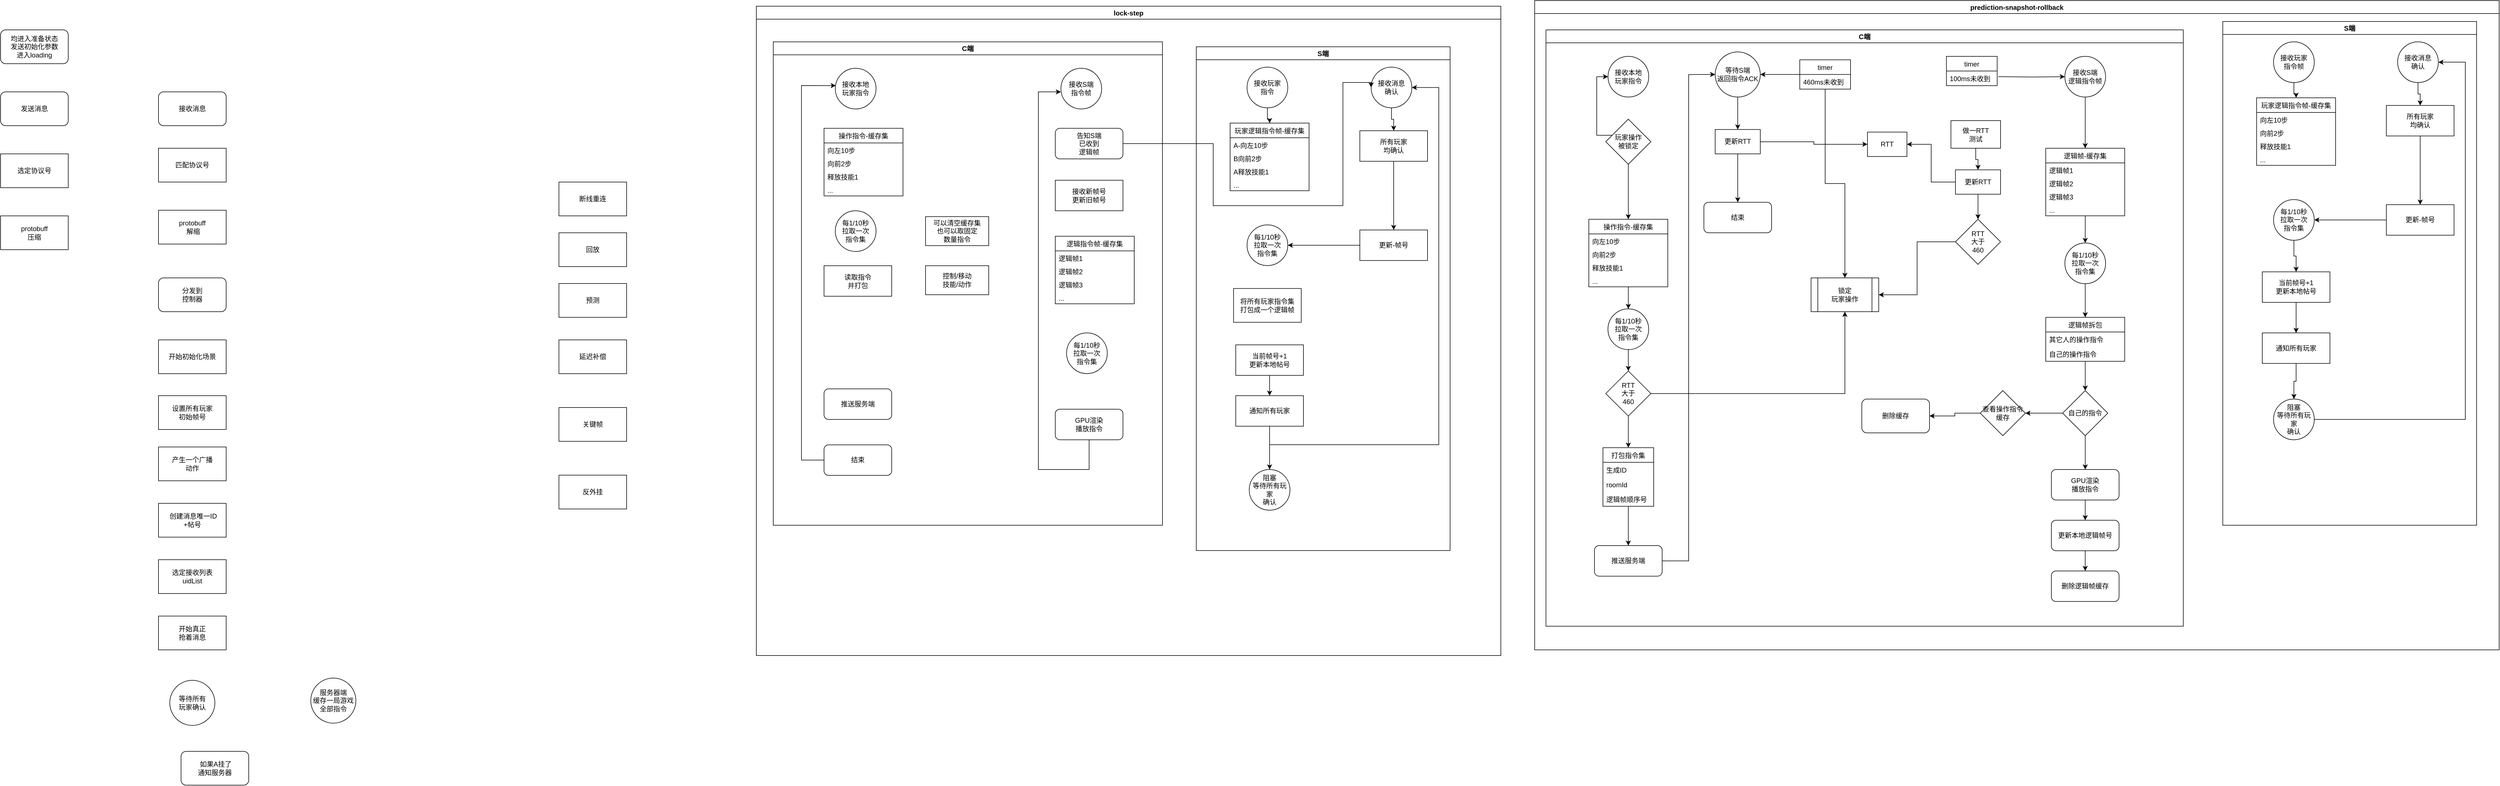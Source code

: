 <mxfile version="14.6.3" type="github">
  <diagram id="cTCjcHN-rwVxs7hEuexl" name="Page-1">
    <mxGraphModel dx="1426" dy="647" grid="1" gridSize="10" guides="1" tooltips="1" connect="1" arrows="1" fold="1" page="1" pageScale="1" pageWidth="827" pageHeight="1169" math="0" shadow="0">
      <root>
        <mxCell id="0" />
        <mxCell id="1" parent="0" />
        <mxCell id="lB1xqUMFaD_04WnO8Ldx-7" value="发送消息" style="rounded=1;whiteSpace=wrap;html=1;" parent="1" vertex="1">
          <mxGeometry x="220" y="630" width="120" height="60" as="geometry" />
        </mxCell>
        <mxCell id="lB1xqUMFaD_04WnO8Ldx-8" value="选定协议号" style="rounded=0;whiteSpace=wrap;html=1;" parent="1" vertex="1">
          <mxGeometry x="220" y="740" width="120" height="60" as="geometry" />
        </mxCell>
        <mxCell id="lB1xqUMFaD_04WnO8Ldx-9" value="protobuff&lt;br&gt;压缩" style="rounded=0;whiteSpace=wrap;html=1;" parent="1" vertex="1">
          <mxGeometry x="220" y="850" width="120" height="60" as="geometry" />
        </mxCell>
        <mxCell id="lB1xqUMFaD_04WnO8Ldx-10" value="接收消息" style="rounded=1;whiteSpace=wrap;html=1;" parent="1" vertex="1">
          <mxGeometry x="500" y="630" width="120" height="60" as="geometry" />
        </mxCell>
        <mxCell id="lB1xqUMFaD_04WnO8Ldx-11" value="匹配协议号" style="rounded=0;whiteSpace=wrap;html=1;" parent="1" vertex="1">
          <mxGeometry x="500" y="730" width="120" height="60" as="geometry" />
        </mxCell>
        <mxCell id="lB1xqUMFaD_04WnO8Ldx-12" value="protobuff&lt;br&gt;&amp;nbsp;解缩" style="rounded=0;whiteSpace=wrap;html=1;" parent="1" vertex="1">
          <mxGeometry x="500" y="840" width="120" height="60" as="geometry" />
        </mxCell>
        <mxCell id="lB1xqUMFaD_04WnO8Ldx-13" value="分发到&lt;br&gt;控制器" style="rounded=1;whiteSpace=wrap;html=1;" parent="1" vertex="1">
          <mxGeometry x="500" y="960" width="120" height="60" as="geometry" />
        </mxCell>
        <mxCell id="lB1xqUMFaD_04WnO8Ldx-14" value="产生一个广播&lt;br&gt;动作" style="rounded=0;whiteSpace=wrap;html=1;" parent="1" vertex="1">
          <mxGeometry x="500" y="1260" width="120" height="60" as="geometry" />
        </mxCell>
        <mxCell id="lB1xqUMFaD_04WnO8Ldx-15" value="选定接收列表&lt;br&gt;uidList" style="rounded=0;whiteSpace=wrap;html=1;" parent="1" vertex="1">
          <mxGeometry x="500" y="1460" width="120" height="60" as="geometry" />
        </mxCell>
        <mxCell id="lB1xqUMFaD_04WnO8Ldx-16" value="&amp;nbsp;创建消息唯一ID&lt;br&gt;+帖号" style="rounded=0;whiteSpace=wrap;html=1;" parent="1" vertex="1">
          <mxGeometry x="500" y="1360" width="120" height="60" as="geometry" />
        </mxCell>
        <mxCell id="lB1xqUMFaD_04WnO8Ldx-17" value="断线重连" style="rounded=0;whiteSpace=wrap;html=1;" parent="1" vertex="1">
          <mxGeometry x="1210" y="790" width="120" height="60" as="geometry" />
        </mxCell>
        <mxCell id="lB1xqUMFaD_04WnO8Ldx-18" value="回放" style="rounded=0;whiteSpace=wrap;html=1;" parent="1" vertex="1">
          <mxGeometry x="1210" y="880" width="120" height="60" as="geometry" />
        </mxCell>
        <mxCell id="lB1xqUMFaD_04WnO8Ldx-19" value="预测" style="rounded=0;whiteSpace=wrap;html=1;" parent="1" vertex="1">
          <mxGeometry x="1210" y="970" width="120" height="60" as="geometry" />
        </mxCell>
        <mxCell id="lB1xqUMFaD_04WnO8Ldx-23" value="均进入准备状态&lt;br&gt;发送初始化参数&lt;br&gt;进入loading" style="rounded=1;whiteSpace=wrap;html=1;" parent="1" vertex="1">
          <mxGeometry x="220" y="520" width="120" height="60" as="geometry" />
        </mxCell>
        <mxCell id="lB1xqUMFaD_04WnO8Ldx-24" value="开始初始化场景" style="rounded=0;whiteSpace=wrap;html=1;" parent="1" vertex="1">
          <mxGeometry x="500" y="1070" width="120" height="60" as="geometry" />
        </mxCell>
        <mxCell id="lB1xqUMFaD_04WnO8Ldx-25" value="设置所有玩家&lt;br&gt;初始帧号" style="rounded=0;whiteSpace=wrap;html=1;" parent="1" vertex="1">
          <mxGeometry x="500" y="1169" width="120" height="60" as="geometry" />
        </mxCell>
        <mxCell id="lB1xqUMFaD_04WnO8Ldx-26" value="等待所有&lt;br&gt;玩家确认" style="ellipse;whiteSpace=wrap;html=1;aspect=fixed;" parent="1" vertex="1">
          <mxGeometry x="520" y="1674" width="80" height="80" as="geometry" />
        </mxCell>
        <mxCell id="lB1xqUMFaD_04WnO8Ldx-27" value="开始真正&lt;br&gt;抢着消息" style="rounded=0;whiteSpace=wrap;html=1;" parent="1" vertex="1">
          <mxGeometry x="500" y="1560" width="120" height="60" as="geometry" />
        </mxCell>
        <mxCell id="lB1xqUMFaD_04WnO8Ldx-30" value="延迟补偿" style="rounded=0;whiteSpace=wrap;html=1;" parent="1" vertex="1">
          <mxGeometry x="1210" y="1070" width="120" height="60" as="geometry" />
        </mxCell>
        <mxCell id="lB1xqUMFaD_04WnO8Ldx-40" value="&amp;nbsp;如果A挂了&lt;br&gt;通知服务器" style="rounded=1;whiteSpace=wrap;html=1;" parent="1" vertex="1">
          <mxGeometry x="540" y="1800" width="120" height="60" as="geometry" />
        </mxCell>
        <mxCell id="lB1xqUMFaD_04WnO8Ldx-41" value="服务器端&lt;br&gt;缓存一局游戏&lt;br&gt;全部指令" style="ellipse;whiteSpace=wrap;html=1;aspect=fixed;" parent="1" vertex="1">
          <mxGeometry x="770" y="1670" width="80" height="80" as="geometry" />
        </mxCell>
        <mxCell id="lB1xqUMFaD_04WnO8Ldx-42" value="关键帧" style="rounded=0;whiteSpace=wrap;html=1;" parent="1" vertex="1">
          <mxGeometry x="1210" y="1190" width="120" height="60" as="geometry" />
        </mxCell>
        <mxCell id="lB1xqUMFaD_04WnO8Ldx-43" value="反外挂" style="rounded=0;whiteSpace=wrap;html=1;" parent="1" vertex="1">
          <mxGeometry x="1210" y="1310" width="120" height="60" as="geometry" />
        </mxCell>
        <mxCell id="4TKYKufiDU9-YVt1ajdF-76" value="" style="group" parent="1" vertex="1" connectable="0">
          <mxGeometry x="1560" y="478" width="1320" height="1152" as="geometry" />
        </mxCell>
        <mxCell id="lB1xqUMFaD_04WnO8Ldx-127" value="S端" style="swimlane;" parent="4TKYKufiDU9-YVt1ajdF-76" vertex="1">
          <mxGeometry x="780" y="71.997" width="450" height="893.793" as="geometry" />
        </mxCell>
        <mxCell id="4TKYKufiDU9-YVt1ajdF-15" style="edgeStyle=orthogonalEdgeStyle;rounded=0;orthogonalLoop=1;jettySize=auto;html=1;entryX=0.5;entryY=0;entryDx=0;entryDy=0;" parent="lB1xqUMFaD_04WnO8Ldx-127" source="lB1xqUMFaD_04WnO8Ldx-128" target="4TKYKufiDU9-YVt1ajdF-11" edge="1">
          <mxGeometry relative="1" as="geometry" />
        </mxCell>
        <mxCell id="lB1xqUMFaD_04WnO8Ldx-128" value="&lt;span&gt;接收消息&lt;br&gt;确认&lt;br&gt;&lt;/span&gt;" style="ellipse;whiteSpace=wrap;html=1;aspect=fixed;" parent="lB1xqUMFaD_04WnO8Ldx-127" vertex="1">
          <mxGeometry x="310" y="36.113" width="72.226" height="72.226" as="geometry" />
        </mxCell>
        <mxCell id="lB1xqUMFaD_04WnO8Ldx-74" value="每1/10秒&lt;br&gt;拉取一次&lt;br&gt;指令集" style="ellipse;whiteSpace=wrap;html=1;aspect=fixed;" parent="lB1xqUMFaD_04WnO8Ldx-127" vertex="1">
          <mxGeometry x="90" y="315.987" width="72.226" height="72.226" as="geometry" />
        </mxCell>
        <mxCell id="4TKYKufiDU9-YVt1ajdF-14" style="edgeStyle=orthogonalEdgeStyle;rounded=0;orthogonalLoop=1;jettySize=auto;html=1;entryX=0.5;entryY=0;entryDx=0;entryDy=0;" parent="lB1xqUMFaD_04WnO8Ldx-127" source="lB1xqUMFaD_04WnO8Ldx-75" target="lB1xqUMFaD_04WnO8Ldx-76" edge="1">
          <mxGeometry relative="1" as="geometry" />
        </mxCell>
        <mxCell id="lB1xqUMFaD_04WnO8Ldx-75" value="通知所有玩家" style="rounded=0;whiteSpace=wrap;html=1;" parent="lB1xqUMFaD_04WnO8Ldx-127" vertex="1">
          <mxGeometry x="70" y="619.007" width="120" height="54.169" as="geometry" />
        </mxCell>
        <mxCell id="4TKYKufiDU9-YVt1ajdF-10" style="edgeStyle=orthogonalEdgeStyle;rounded=0;orthogonalLoop=1;jettySize=auto;html=1;entryX=1;entryY=0.5;entryDx=0;entryDy=0;" parent="lB1xqUMFaD_04WnO8Ldx-127" source="lB1xqUMFaD_04WnO8Ldx-76" target="lB1xqUMFaD_04WnO8Ldx-128" edge="1">
          <mxGeometry relative="1" as="geometry">
            <mxPoint x="400" y="72.226" as="targetPoint" />
            <Array as="points">
              <mxPoint x="430" y="706.006" />
              <mxPoint x="430" y="72.226" />
            </Array>
          </mxGeometry>
        </mxCell>
        <mxCell id="lB1xqUMFaD_04WnO8Ldx-76" value="阻塞&lt;br&gt;等待所有玩家&lt;br&gt;确认" style="ellipse;whiteSpace=wrap;html=1;aspect=fixed;" parent="lB1xqUMFaD_04WnO8Ldx-127" vertex="1">
          <mxGeometry x="93.89" y="750.003" width="72.226" height="72.226" as="geometry" />
        </mxCell>
        <mxCell id="4TKYKufiDU9-YVt1ajdF-16" style="edgeStyle=orthogonalEdgeStyle;rounded=0;orthogonalLoop=1;jettySize=auto;html=1;" parent="lB1xqUMFaD_04WnO8Ldx-127" source="4TKYKufiDU9-YVt1ajdF-11" target="lB1xqUMFaD_04WnO8Ldx-73" edge="1">
          <mxGeometry relative="1" as="geometry" />
        </mxCell>
        <mxCell id="4TKYKufiDU9-YVt1ajdF-11" value="所有玩家&lt;br&gt;均确认" style="rounded=0;whiteSpace=wrap;html=1;" parent="lB1xqUMFaD_04WnO8Ldx-127" vertex="1">
          <mxGeometry x="290" y="148.966" width="120" height="54.169" as="geometry" />
        </mxCell>
        <mxCell id="4TKYKufiDU9-YVt1ajdF-12" style="edgeStyle=orthogonalEdgeStyle;rounded=0;orthogonalLoop=1;jettySize=auto;html=1;entryX=1;entryY=0.5;entryDx=0;entryDy=0;" parent="lB1xqUMFaD_04WnO8Ldx-127" source="lB1xqUMFaD_04WnO8Ldx-73" target="lB1xqUMFaD_04WnO8Ldx-74" edge="1">
          <mxGeometry relative="1" as="geometry" />
        </mxCell>
        <mxCell id="lB1xqUMFaD_04WnO8Ldx-73" value="更新-帧号" style="rounded=0;whiteSpace=wrap;html=1;" parent="lB1xqUMFaD_04WnO8Ldx-127" vertex="1">
          <mxGeometry x="290" y="325.016" width="120" height="54.169" as="geometry" />
        </mxCell>
        <mxCell id="lB1xqUMFaD_04WnO8Ldx-63" value="玩家逻辑指令帧-缓存集" style="swimlane;fontStyle=0;childLayout=stackLayout;horizontal=1;startSize=26;fillColor=none;horizontalStack=0;resizeParent=1;resizeParentMax=0;resizeLast=0;collapsible=1;marginBottom=0;" parent="lB1xqUMFaD_04WnO8Ldx-127" vertex="1">
          <mxGeometry x="60" y="135.423" width="140" height="119.893" as="geometry" />
        </mxCell>
        <mxCell id="lB1xqUMFaD_04WnO8Ldx-64" value="A-向左10步" style="text;strokeColor=none;fillColor=none;align=left;verticalAlign=top;spacingLeft=4;spacingRight=4;overflow=hidden;rotatable=0;points=[[0,0.5],[1,0.5]];portConstraint=eastwest;" parent="lB1xqUMFaD_04WnO8Ldx-63" vertex="1">
          <mxGeometry y="26" width="140" height="23.473" as="geometry" />
        </mxCell>
        <mxCell id="lB1xqUMFaD_04WnO8Ldx-65" value="B向前2步" style="text;strokeColor=none;fillColor=none;align=left;verticalAlign=top;spacingLeft=4;spacingRight=4;overflow=hidden;rotatable=0;points=[[0,0.5],[1,0.5]];portConstraint=eastwest;" parent="lB1xqUMFaD_04WnO8Ldx-63" vertex="1">
          <mxGeometry y="49.473" width="140" height="23.473" as="geometry" />
        </mxCell>
        <mxCell id="lB1xqUMFaD_04WnO8Ldx-66" value="A释放技能1" style="text;strokeColor=none;fillColor=none;align=left;verticalAlign=top;spacingLeft=4;spacingRight=4;overflow=hidden;rotatable=0;points=[[0,0.5],[1,0.5]];portConstraint=eastwest;" parent="lB1xqUMFaD_04WnO8Ldx-63" vertex="1">
          <mxGeometry y="72.947" width="140" height="23.473" as="geometry" />
        </mxCell>
        <mxCell id="lB1xqUMFaD_04WnO8Ldx-67" value="..." style="text;strokeColor=none;fillColor=none;align=left;verticalAlign=top;spacingLeft=4;spacingRight=4;overflow=hidden;rotatable=0;points=[[0,0.5],[1,0.5]];portConstraint=eastwest;" parent="lB1xqUMFaD_04WnO8Ldx-63" vertex="1">
          <mxGeometry y="96.42" width="140" height="23.473" as="geometry" />
        </mxCell>
        <mxCell id="lB1xqUMFaD_04WnO8Ldx-62" value="&lt;span&gt;接收玩家&lt;/span&gt;&lt;br&gt;&lt;span&gt;指令&lt;/span&gt;" style="ellipse;whiteSpace=wrap;html=1;aspect=fixed;" parent="lB1xqUMFaD_04WnO8Ldx-127" vertex="1">
          <mxGeometry x="90" y="36.113" width="72.226" height="72.226" as="geometry" />
        </mxCell>
        <mxCell id="4TKYKufiDU9-YVt1ajdF-18" style="edgeStyle=orthogonalEdgeStyle;rounded=0;orthogonalLoop=1;jettySize=auto;html=1;entryX=0.5;entryY=0;entryDx=0;entryDy=0;" parent="lB1xqUMFaD_04WnO8Ldx-127" source="lB1xqUMFaD_04WnO8Ldx-62" target="lB1xqUMFaD_04WnO8Ldx-63" edge="1">
          <mxGeometry relative="1" as="geometry" />
        </mxCell>
        <mxCell id="4TKYKufiDU9-YVt1ajdF-90" style="edgeStyle=orthogonalEdgeStyle;rounded=0;orthogonalLoop=1;jettySize=auto;html=1;entryX=0.5;entryY=0;entryDx=0;entryDy=0;" parent="lB1xqUMFaD_04WnO8Ldx-127" source="lB1xqUMFaD_04WnO8Ldx-122" target="lB1xqUMFaD_04WnO8Ldx-75" edge="1">
          <mxGeometry relative="1" as="geometry" />
        </mxCell>
        <mxCell id="lB1xqUMFaD_04WnO8Ldx-122" value="当前帧号+1&lt;br&gt;更新本地帖号" style="rounded=0;whiteSpace=wrap;html=1;" parent="lB1xqUMFaD_04WnO8Ldx-127" vertex="1">
          <mxGeometry x="70" y="528.798" width="120" height="54.169" as="geometry" />
        </mxCell>
        <mxCell id="RgCLrjDy3juvYgGhgx1Q-12" value="将所有玩家指令集&lt;br&gt;打包成一个逻辑帧" style="rounded=0;whiteSpace=wrap;html=1;" parent="lB1xqUMFaD_04WnO8Ldx-127" vertex="1">
          <mxGeometry x="66.11" y="428.803" width="120" height="60" as="geometry" />
        </mxCell>
        <mxCell id="4TKYKufiDU9-YVt1ajdF-75" value="lock-step" style="swimlane;" parent="4TKYKufiDU9-YVt1ajdF-76" vertex="1">
          <mxGeometry width="1320" height="1152" as="geometry" />
        </mxCell>
        <mxCell id="lB1xqUMFaD_04WnO8Ldx-105" value="C端" style="swimlane;" parent="4TKYKufiDU9-YVt1ajdF-75" vertex="1">
          <mxGeometry x="30" y="63.197" width="690" height="857.68" as="geometry" />
        </mxCell>
        <mxCell id="lB1xqUMFaD_04WnO8Ldx-113" value="推送服务端" style="rounded=1;whiteSpace=wrap;html=1;" parent="lB1xqUMFaD_04WnO8Ldx-105" vertex="1">
          <mxGeometry x="90" y="615.724" width="120" height="54.169" as="geometry" />
        </mxCell>
        <mxCell id="lB1xqUMFaD_04WnO8Ldx-120" value="每1/10秒&lt;br&gt;拉取一次&lt;br&gt;指令集" style="ellipse;whiteSpace=wrap;html=1;aspect=fixed;" parent="lB1xqUMFaD_04WnO8Ldx-105" vertex="1">
          <mxGeometry x="520" y="516.414" width="72.226" height="72.226" as="geometry" />
        </mxCell>
        <mxCell id="lB1xqUMFaD_04WnO8Ldx-121" value="GPU渲染&lt;br&gt;播放指令" style="rounded=1;whiteSpace=wrap;html=1;" parent="lB1xqUMFaD_04WnO8Ldx-105" vertex="1">
          <mxGeometry x="500" y="651.837" width="120" height="54.169" as="geometry" />
        </mxCell>
        <mxCell id="lB1xqUMFaD_04WnO8Ldx-112" value="每1/10秒&lt;br&gt;拉取一次&lt;br&gt;指令集" style="ellipse;whiteSpace=wrap;html=1;aspect=fixed;" parent="lB1xqUMFaD_04WnO8Ldx-105" vertex="1">
          <mxGeometry x="110" y="299.737" width="72.226" height="72.226" as="geometry" />
        </mxCell>
        <mxCell id="lB1xqUMFaD_04WnO8Ldx-158" value="读取指令&lt;br&gt;并打包" style="rounded=0;whiteSpace=wrap;html=1;" parent="lB1xqUMFaD_04WnO8Ldx-105" vertex="1">
          <mxGeometry x="90" y="397.241" width="120" height="54.169" as="geometry" />
        </mxCell>
        <mxCell id="lB1xqUMFaD_04WnO8Ldx-115" value="逻辑指令帧-缓存集" style="swimlane;fontStyle=0;childLayout=stackLayout;horizontal=1;startSize=26;fillColor=none;horizontalStack=0;resizeParent=1;resizeParentMax=0;resizeLast=0;collapsible=1;marginBottom=0;" parent="lB1xqUMFaD_04WnO8Ldx-105" vertex="1">
          <mxGeometry x="500" y="344.878" width="140" height="119.893" as="geometry" />
        </mxCell>
        <mxCell id="lB1xqUMFaD_04WnO8Ldx-116" value="逻辑帧1" style="text;strokeColor=none;fillColor=none;align=left;verticalAlign=top;spacingLeft=4;spacingRight=4;overflow=hidden;rotatable=0;points=[[0,0.5],[1,0.5]];portConstraint=eastwest;" parent="lB1xqUMFaD_04WnO8Ldx-115" vertex="1">
          <mxGeometry y="26" width="140" height="23.473" as="geometry" />
        </mxCell>
        <mxCell id="lB1xqUMFaD_04WnO8Ldx-117" value="逻辑帧2" style="text;strokeColor=none;fillColor=none;align=left;verticalAlign=top;spacingLeft=4;spacingRight=4;overflow=hidden;rotatable=0;points=[[0,0.5],[1,0.5]];portConstraint=eastwest;" parent="lB1xqUMFaD_04WnO8Ldx-115" vertex="1">
          <mxGeometry y="49.473" width="140" height="23.473" as="geometry" />
        </mxCell>
        <mxCell id="lB1xqUMFaD_04WnO8Ldx-118" value="逻辑帧3" style="text;strokeColor=none;fillColor=none;align=left;verticalAlign=top;spacingLeft=4;spacingRight=4;overflow=hidden;rotatable=0;points=[[0,0.5],[1,0.5]];portConstraint=eastwest;" parent="lB1xqUMFaD_04WnO8Ldx-115" vertex="1">
          <mxGeometry y="72.947" width="140" height="23.473" as="geometry" />
        </mxCell>
        <mxCell id="lB1xqUMFaD_04WnO8Ldx-119" value="..." style="text;strokeColor=none;fillColor=none;align=left;verticalAlign=top;spacingLeft=4;spacingRight=4;overflow=hidden;rotatable=0;points=[[0,0.5],[1,0.5]];portConstraint=eastwest;" parent="lB1xqUMFaD_04WnO8Ldx-115" vertex="1">
          <mxGeometry y="96.42" width="140" height="23.473" as="geometry" />
        </mxCell>
        <mxCell id="lB1xqUMFaD_04WnO8Ldx-123" value="告知S端&lt;br&gt;已收到&lt;br&gt;逻辑帧" style="rounded=1;whiteSpace=wrap;html=1;" parent="lB1xqUMFaD_04WnO8Ldx-105" vertex="1">
          <mxGeometry x="500" y="153.48" width="120" height="54.169" as="geometry" />
        </mxCell>
        <mxCell id="4TKYKufiDU9-YVt1ajdF-9" value="接收新帧号&lt;br&gt;更新旧帧号" style="rounded=0;whiteSpace=wrap;html=1;" parent="lB1xqUMFaD_04WnO8Ldx-105" vertex="1">
          <mxGeometry x="500" y="245.567" width="120" height="54.169" as="geometry" />
        </mxCell>
        <mxCell id="lB1xqUMFaD_04WnO8Ldx-106" value="接收本地&lt;br&gt;玩家指令" style="ellipse;whiteSpace=wrap;html=1;aspect=fixed;" parent="lB1xqUMFaD_04WnO8Ldx-105" vertex="1">
          <mxGeometry x="110" y="46.947" width="72.226" height="72.226" as="geometry" />
        </mxCell>
        <mxCell id="lB1xqUMFaD_04WnO8Ldx-114" value="接收S端&lt;br&gt;指令帧" style="ellipse;whiteSpace=wrap;html=1;aspect=fixed;" parent="lB1xqUMFaD_04WnO8Ldx-105" vertex="1">
          <mxGeometry x="510" y="46.947" width="72.226" height="72.226" as="geometry" />
        </mxCell>
        <mxCell id="lB1xqUMFaD_04WnO8Ldx-107" value="操作指令-缓存集" style="swimlane;fontStyle=0;childLayout=stackLayout;horizontal=1;startSize=26;fillColor=none;horizontalStack=0;resizeParent=1;resizeParentMax=0;resizeLast=0;collapsible=1;marginBottom=0;" parent="lB1xqUMFaD_04WnO8Ldx-105" vertex="1">
          <mxGeometry x="90" y="153.48" width="140" height="119.893" as="geometry" />
        </mxCell>
        <mxCell id="lB1xqUMFaD_04WnO8Ldx-108" value="向左10步" style="text;strokeColor=none;fillColor=none;align=left;verticalAlign=top;spacingLeft=4;spacingRight=4;overflow=hidden;rotatable=0;points=[[0,0.5],[1,0.5]];portConstraint=eastwest;" parent="lB1xqUMFaD_04WnO8Ldx-107" vertex="1">
          <mxGeometry y="26" width="140" height="23.473" as="geometry" />
        </mxCell>
        <mxCell id="lB1xqUMFaD_04WnO8Ldx-109" value="向前2步" style="text;strokeColor=none;fillColor=none;align=left;verticalAlign=top;spacingLeft=4;spacingRight=4;overflow=hidden;rotatable=0;points=[[0,0.5],[1,0.5]];portConstraint=eastwest;" parent="lB1xqUMFaD_04WnO8Ldx-107" vertex="1">
          <mxGeometry y="49.473" width="140" height="23.473" as="geometry" />
        </mxCell>
        <mxCell id="lB1xqUMFaD_04WnO8Ldx-110" value="释放技能1" style="text;strokeColor=none;fillColor=none;align=left;verticalAlign=top;spacingLeft=4;spacingRight=4;overflow=hidden;rotatable=0;points=[[0,0.5],[1,0.5]];portConstraint=eastwest;" parent="lB1xqUMFaD_04WnO8Ldx-107" vertex="1">
          <mxGeometry y="72.947" width="140" height="23.473" as="geometry" />
        </mxCell>
        <mxCell id="lB1xqUMFaD_04WnO8Ldx-111" value="..." style="text;strokeColor=none;fillColor=none;align=left;verticalAlign=top;spacingLeft=4;spacingRight=4;overflow=hidden;rotatable=0;points=[[0,0.5],[1,0.5]];portConstraint=eastwest;" parent="lB1xqUMFaD_04WnO8Ldx-107" vertex="1">
          <mxGeometry y="96.42" width="140" height="23.473" as="geometry" />
        </mxCell>
        <mxCell id="4TKYKufiDU9-YVt1ajdF-79" value="可以清空缓存集&lt;br&gt;也可以取固定&lt;br&gt;数量指令" style="rounded=0;whiteSpace=wrap;html=1;" parent="lB1xqUMFaD_04WnO8Ldx-105" vertex="1">
          <mxGeometry x="270" y="310.119" width="112" height="51.461" as="geometry" />
        </mxCell>
        <mxCell id="4TKYKufiDU9-YVt1ajdF-83" value="控制/移动&lt;br&gt;技能/动作" style="rounded=0;whiteSpace=wrap;html=1;" parent="lB1xqUMFaD_04WnO8Ldx-105" vertex="1">
          <mxGeometry x="270" y="397.241" width="112" height="51.461" as="geometry" />
        </mxCell>
        <mxCell id="4TKYKufiDU9-YVt1ajdF-85" style="edgeStyle=orthogonalEdgeStyle;rounded=0;orthogonalLoop=1;jettySize=auto;html=1;entryX=0.013;entryY=0.425;entryDx=0;entryDy=0;entryPerimeter=0;" parent="lB1xqUMFaD_04WnO8Ldx-105" source="4TKYKufiDU9-YVt1ajdF-84" target="lB1xqUMFaD_04WnO8Ldx-106" edge="1">
          <mxGeometry relative="1" as="geometry">
            <Array as="points">
              <mxPoint x="50" y="742.119" />
              <mxPoint x="50" y="77.643" />
            </Array>
          </mxGeometry>
        </mxCell>
        <mxCell id="4TKYKufiDU9-YVt1ajdF-84" value="结束" style="rounded=1;whiteSpace=wrap;html=1;" parent="lB1xqUMFaD_04WnO8Ldx-105" vertex="1">
          <mxGeometry x="90" y="715.034" width="120" height="54.169" as="geometry" />
        </mxCell>
        <mxCell id="4TKYKufiDU9-YVt1ajdF-88" style="edgeStyle=orthogonalEdgeStyle;rounded=0;orthogonalLoop=1;jettySize=auto;html=1;entryX=0;entryY=0.5;entryDx=0;entryDy=0;" parent="4TKYKufiDU9-YVt1ajdF-76" source="lB1xqUMFaD_04WnO8Ldx-123" target="lB1xqUMFaD_04WnO8Ldx-128" edge="1">
          <mxGeometry relative="1" as="geometry">
            <Array as="points">
              <mxPoint x="810" y="243.762" />
              <mxPoint x="810" y="353.906" />
              <mxPoint x="1040" y="353.906" />
              <mxPoint x="1040" y="135.423" />
            </Array>
          </mxGeometry>
        </mxCell>
        <mxCell id="4TKYKufiDU9-YVt1ajdF-86" style="edgeStyle=orthogonalEdgeStyle;rounded=0;orthogonalLoop=1;jettySize=auto;html=1;" parent="1" source="lB1xqUMFaD_04WnO8Ldx-121" edge="1">
          <mxGeometry relative="1" as="geometry">
            <mxPoint x="2100" y="630" as="targetPoint" />
            <Array as="points">
              <mxPoint x="2060" y="1300" />
              <mxPoint x="2060" y="630" />
            </Array>
          </mxGeometry>
        </mxCell>
        <mxCell id="4TKYKufiDU9-YVt1ajdF-91" value="" style="group" parent="1" vertex="1" connectable="0">
          <mxGeometry x="2950" y="480" width="1700" height="1152" as="geometry" />
        </mxCell>
        <mxCell id="4TKYKufiDU9-YVt1ajdF-114" value="prediction-snapshot-rollback" style="swimlane;" parent="4TKYKufiDU9-YVt1ajdF-91" vertex="1">
          <mxGeometry x="-10" y="-12" width="1710" height="1152" as="geometry" />
        </mxCell>
        <mxCell id="4TKYKufiDU9-YVt1ajdF-115" value="C端" style="swimlane;" parent="4TKYKufiDU9-YVt1ajdF-114" vertex="1">
          <mxGeometry x="20" y="52" width="1130" height="1058" as="geometry" />
        </mxCell>
        <mxCell id="0nTp-W9u-j78-633uWwz-9" style="edgeStyle=orthogonalEdgeStyle;rounded=0;orthogonalLoop=1;jettySize=auto;html=1;entryX=0;entryY=0.5;entryDx=0;entryDy=0;" edge="1" parent="4TKYKufiDU9-YVt1ajdF-115" source="4TKYKufiDU9-YVt1ajdF-116" target="0nTp-W9u-j78-633uWwz-3">
          <mxGeometry relative="1" as="geometry" />
        </mxCell>
        <mxCell id="4TKYKufiDU9-YVt1ajdF-116" value="推送服务端" style="rounded=1;whiteSpace=wrap;html=1;" parent="4TKYKufiDU9-YVt1ajdF-115" vertex="1">
          <mxGeometry x="86" y="915.024" width="120" height="54.169" as="geometry" />
        </mxCell>
        <mxCell id="0nTp-W9u-j78-633uWwz-105" style="edgeStyle=orthogonalEdgeStyle;rounded=0;orthogonalLoop=1;jettySize=auto;html=1;entryX=0.5;entryY=0;entryDx=0;entryDy=0;" edge="1" parent="4TKYKufiDU9-YVt1ajdF-115" source="4TKYKufiDU9-YVt1ajdF-118" target="0nTp-W9u-j78-633uWwz-76">
          <mxGeometry relative="1" as="geometry" />
        </mxCell>
        <mxCell id="4TKYKufiDU9-YVt1ajdF-118" value="GPU渲染&lt;br&gt;播放指令" style="rounded=1;whiteSpace=wrap;html=1;" parent="4TKYKufiDU9-YVt1ajdF-115" vertex="1">
          <mxGeometry x="896.11" y="779.997" width="120" height="54.169" as="geometry" />
        </mxCell>
        <mxCell id="0nTp-W9u-j78-633uWwz-92" style="edgeStyle=orthogonalEdgeStyle;rounded=0;orthogonalLoop=1;jettySize=auto;html=1;" edge="1" parent="4TKYKufiDU9-YVt1ajdF-115" source="4TKYKufiDU9-YVt1ajdF-119" target="0nTp-W9u-j78-633uWwz-89">
          <mxGeometry relative="1" as="geometry" />
        </mxCell>
        <mxCell id="4TKYKufiDU9-YVt1ajdF-119" value="每1/10秒&lt;br&gt;拉取一次&lt;br&gt;指令集" style="ellipse;whiteSpace=wrap;html=1;aspect=fixed;" parent="4TKYKufiDU9-YVt1ajdF-115" vertex="1">
          <mxGeometry x="109.89" y="495.047" width="72.226" height="72.226" as="geometry" />
        </mxCell>
        <mxCell id="4TKYKufiDU9-YVt1ajdF-128" value="接收本地&lt;br&gt;玩家指令" style="ellipse;whiteSpace=wrap;html=1;aspect=fixed;" parent="4TKYKufiDU9-YVt1ajdF-115" vertex="1">
          <mxGeometry x="110" y="46.947" width="72.226" height="72.226" as="geometry" />
        </mxCell>
        <mxCell id="0nTp-W9u-j78-633uWwz-28" style="edgeStyle=orthogonalEdgeStyle;rounded=0;orthogonalLoop=1;jettySize=auto;html=1;entryX=0.5;entryY=0;entryDx=0;entryDy=0;" edge="1" parent="4TKYKufiDU9-YVt1ajdF-115" source="4TKYKufiDU9-YVt1ajdF-129" target="4TKYKufiDU9-YVt1ajdF-142">
          <mxGeometry relative="1" as="geometry" />
        </mxCell>
        <mxCell id="4TKYKufiDU9-YVt1ajdF-129" value="接收S端&lt;br&gt;逻辑指令帧" style="ellipse;whiteSpace=wrap;html=1;aspect=fixed;" parent="4TKYKufiDU9-YVt1ajdF-115" vertex="1">
          <mxGeometry x="920" y="46.947" width="72.226" height="72.226" as="geometry" />
        </mxCell>
        <mxCell id="0nTp-W9u-j78-633uWwz-2" style="edgeStyle=orthogonalEdgeStyle;rounded=0;orthogonalLoop=1;jettySize=auto;html=1;" edge="1" parent="4TKYKufiDU9-YVt1ajdF-115" source="4TKYKufiDU9-YVt1ajdF-130" target="4TKYKufiDU9-YVt1ajdF-119">
          <mxGeometry relative="1" as="geometry" />
        </mxCell>
        <mxCell id="4TKYKufiDU9-YVt1ajdF-130" value="操作指令-缓存集" style="swimlane;fontStyle=0;childLayout=stackLayout;horizontal=1;startSize=26;fillColor=none;horizontalStack=0;resizeParent=1;resizeParentMax=0;resizeLast=0;collapsible=1;marginBottom=0;" parent="4TKYKufiDU9-YVt1ajdF-115" vertex="1">
          <mxGeometry x="76" y="336.0" width="140" height="119.893" as="geometry" />
        </mxCell>
        <mxCell id="4TKYKufiDU9-YVt1ajdF-131" value="向左10步" style="text;strokeColor=none;fillColor=none;align=left;verticalAlign=top;spacingLeft=4;spacingRight=4;overflow=hidden;rotatable=0;points=[[0,0.5],[1,0.5]];portConstraint=eastwest;" parent="4TKYKufiDU9-YVt1ajdF-130" vertex="1">
          <mxGeometry y="26" width="140" height="23.473" as="geometry" />
        </mxCell>
        <mxCell id="4TKYKufiDU9-YVt1ajdF-132" value="向前2步" style="text;strokeColor=none;fillColor=none;align=left;verticalAlign=top;spacingLeft=4;spacingRight=4;overflow=hidden;rotatable=0;points=[[0,0.5],[1,0.5]];portConstraint=eastwest;" parent="4TKYKufiDU9-YVt1ajdF-130" vertex="1">
          <mxGeometry y="49.473" width="140" height="23.473" as="geometry" />
        </mxCell>
        <mxCell id="4TKYKufiDU9-YVt1ajdF-133" value="释放技能1" style="text;strokeColor=none;fillColor=none;align=left;verticalAlign=top;spacingLeft=4;spacingRight=4;overflow=hidden;rotatable=0;points=[[0,0.5],[1,0.5]];portConstraint=eastwest;" parent="4TKYKufiDU9-YVt1ajdF-130" vertex="1">
          <mxGeometry y="72.947" width="140" height="23.473" as="geometry" />
        </mxCell>
        <mxCell id="4TKYKufiDU9-YVt1ajdF-134" value="..." style="text;strokeColor=none;fillColor=none;align=left;verticalAlign=top;spacingLeft=4;spacingRight=4;overflow=hidden;rotatable=0;points=[[0,0.5],[1,0.5]];portConstraint=eastwest;" parent="4TKYKufiDU9-YVt1ajdF-130" vertex="1">
          <mxGeometry y="96.42" width="140" height="23.473" as="geometry" />
        </mxCell>
        <mxCell id="4TKYKufiDU9-YVt1ajdF-138" value="结束" style="rounded=1;whiteSpace=wrap;html=1;" parent="4TKYKufiDU9-YVt1ajdF-115" vertex="1">
          <mxGeometry x="280" y="305.844" width="120" height="54.169" as="geometry" />
        </mxCell>
        <mxCell id="0nTp-W9u-j78-633uWwz-101" style="edgeStyle=orthogonalEdgeStyle;rounded=0;orthogonalLoop=1;jettySize=auto;html=1;entryX=0.5;entryY=0;entryDx=0;entryDy=0;" edge="1" parent="4TKYKufiDU9-YVt1ajdF-115" source="4TKYKufiDU9-YVt1ajdF-142" target="RgCLrjDy3juvYgGhgx1Q-7">
          <mxGeometry relative="1" as="geometry" />
        </mxCell>
        <mxCell id="4TKYKufiDU9-YVt1ajdF-142" value="逻辑帧-缓存集" style="swimlane;fontStyle=0;childLayout=stackLayout;horizontal=1;startSize=26;fillColor=none;horizontalStack=0;resizeParent=1;resizeParentMax=0;resizeLast=0;collapsible=1;marginBottom=0;" parent="4TKYKufiDU9-YVt1ajdF-115" vertex="1">
          <mxGeometry x="886.11" y="210.001" width="140" height="119.893" as="geometry" />
        </mxCell>
        <mxCell id="4TKYKufiDU9-YVt1ajdF-143" value="逻辑帧1" style="text;strokeColor=none;fillColor=none;align=left;verticalAlign=top;spacingLeft=4;spacingRight=4;overflow=hidden;rotatable=0;points=[[0,0.5],[1,0.5]];portConstraint=eastwest;" parent="4TKYKufiDU9-YVt1ajdF-142" vertex="1">
          <mxGeometry y="26" width="140" height="23.473" as="geometry" />
        </mxCell>
        <mxCell id="4TKYKufiDU9-YVt1ajdF-144" value="逻辑帧2" style="text;strokeColor=none;fillColor=none;align=left;verticalAlign=top;spacingLeft=4;spacingRight=4;overflow=hidden;rotatable=0;points=[[0,0.5],[1,0.5]];portConstraint=eastwest;" parent="4TKYKufiDU9-YVt1ajdF-142" vertex="1">
          <mxGeometry y="49.473" width="140" height="23.473" as="geometry" />
        </mxCell>
        <mxCell id="4TKYKufiDU9-YVt1ajdF-145" value="逻辑帧3" style="text;strokeColor=none;fillColor=none;align=left;verticalAlign=top;spacingLeft=4;spacingRight=4;overflow=hidden;rotatable=0;points=[[0,0.5],[1,0.5]];portConstraint=eastwest;" parent="4TKYKufiDU9-YVt1ajdF-142" vertex="1">
          <mxGeometry y="72.947" width="140" height="23.473" as="geometry" />
        </mxCell>
        <mxCell id="4TKYKufiDU9-YVt1ajdF-146" value="..." style="text;strokeColor=none;fillColor=none;align=left;verticalAlign=top;spacingLeft=4;spacingRight=4;overflow=hidden;rotatable=0;points=[[0,0.5],[1,0.5]];portConstraint=eastwest;" parent="4TKYKufiDU9-YVt1ajdF-142" vertex="1">
          <mxGeometry y="96.42" width="140" height="23.473" as="geometry" />
        </mxCell>
        <mxCell id="0nTp-W9u-j78-633uWwz-81" style="edgeStyle=orthogonalEdgeStyle;rounded=0;orthogonalLoop=1;jettySize=auto;html=1;entryX=1;entryY=0.5;entryDx=0;entryDy=0;" edge="1" parent="4TKYKufiDU9-YVt1ajdF-115" source="RgCLrjDy3juvYgGhgx1Q-3" target="0nTp-W9u-j78-633uWwz-78">
          <mxGeometry relative="1" as="geometry" />
        </mxCell>
        <mxCell id="0nTp-W9u-j78-633uWwz-104" style="edgeStyle=orthogonalEdgeStyle;rounded=0;orthogonalLoop=1;jettySize=auto;html=1;" edge="1" parent="4TKYKufiDU9-YVt1ajdF-115" source="RgCLrjDy3juvYgGhgx1Q-3" target="4TKYKufiDU9-YVt1ajdF-118">
          <mxGeometry relative="1" as="geometry" />
        </mxCell>
        <mxCell id="RgCLrjDy3juvYgGhgx1Q-3" value="自己的指令" style="rhombus;whiteSpace=wrap;html=1;" parent="4TKYKufiDU9-YVt1ajdF-115" vertex="1">
          <mxGeometry x="916.11" y="640" width="80" height="80" as="geometry" />
        </mxCell>
        <mxCell id="0nTp-W9u-j78-633uWwz-102" style="edgeStyle=orthogonalEdgeStyle;rounded=0;orthogonalLoop=1;jettySize=auto;html=1;" edge="1" parent="4TKYKufiDU9-YVt1ajdF-115" source="RgCLrjDy3juvYgGhgx1Q-7" target="0nTp-W9u-j78-633uWwz-30">
          <mxGeometry relative="1" as="geometry" />
        </mxCell>
        <mxCell id="RgCLrjDy3juvYgGhgx1Q-7" value="每1/10秒&lt;br&gt;拉取一次&lt;br&gt;指令集" style="ellipse;whiteSpace=wrap;html=1;aspect=fixed;" parent="4TKYKufiDU9-YVt1ajdF-115" vertex="1">
          <mxGeometry x="920.0" y="378.075" width="72.226" height="72.226" as="geometry" />
        </mxCell>
        <mxCell id="0nTp-W9u-j78-633uWwz-20" style="edgeStyle=orthogonalEdgeStyle;rounded=0;orthogonalLoop=1;jettySize=auto;html=1;" edge="1" parent="4TKYKufiDU9-YVt1ajdF-115" source="0nTp-W9u-j78-633uWwz-3" target="0nTp-W9u-j78-633uWwz-19">
          <mxGeometry relative="1" as="geometry" />
        </mxCell>
        <mxCell id="0nTp-W9u-j78-633uWwz-3" value="等待S端&lt;br&gt;返回指令ACK" style="ellipse;whiteSpace=wrap;html=1;aspect=fixed;" vertex="1" parent="4TKYKufiDU9-YVt1ajdF-115">
          <mxGeometry x="300" y="39.17" width="80" height="80" as="geometry" />
        </mxCell>
        <mxCell id="0nTp-W9u-j78-633uWwz-5" value="锁定&lt;br&gt;玩家操作" style="shape=process;whiteSpace=wrap;html=1;backgroundOutline=1;" vertex="1" parent="4TKYKufiDU9-YVt1ajdF-115">
          <mxGeometry x="470" y="440" width="120" height="60" as="geometry" />
        </mxCell>
        <mxCell id="0nTp-W9u-j78-633uWwz-8" style="edgeStyle=orthogonalEdgeStyle;rounded=0;orthogonalLoop=1;jettySize=auto;html=1;entryX=0;entryY=0.5;entryDx=0;entryDy=0;" edge="1" parent="4TKYKufiDU9-YVt1ajdF-115" target="4TKYKufiDU9-YVt1ajdF-129">
          <mxGeometry relative="1" as="geometry">
            <mxPoint x="802.0" y="83.06" as="sourcePoint" />
          </mxGeometry>
        </mxCell>
        <mxCell id="0nTp-W9u-j78-633uWwz-18" style="edgeStyle=orthogonalEdgeStyle;rounded=0;orthogonalLoop=1;jettySize=auto;html=1;entryX=1;entryY=0.5;entryDx=0;entryDy=0;" edge="1" parent="4TKYKufiDU9-YVt1ajdF-115" source="0nTp-W9u-j78-633uWwz-12" target="0nTp-W9u-j78-633uWwz-3">
          <mxGeometry relative="1" as="geometry" />
        </mxCell>
        <mxCell id="0nTp-W9u-j78-633uWwz-24" style="edgeStyle=orthogonalEdgeStyle;rounded=0;orthogonalLoop=1;jettySize=auto;html=1;entryX=0.5;entryY=0;entryDx=0;entryDy=0;" edge="1" parent="4TKYKufiDU9-YVt1ajdF-115" source="0nTp-W9u-j78-633uWwz-12" target="0nTp-W9u-j78-633uWwz-5">
          <mxGeometry relative="1" as="geometry" />
        </mxCell>
        <mxCell id="0nTp-W9u-j78-633uWwz-12" value="timer" style="swimlane;fontStyle=0;childLayout=stackLayout;horizontal=1;startSize=26;fillColor=none;horizontalStack=0;resizeParent=1;resizeParentMax=0;resizeLast=0;collapsible=1;marginBottom=0;" vertex="1" parent="4TKYKufiDU9-YVt1ajdF-115">
          <mxGeometry x="450" y="53.17" width="90" height="52" as="geometry" />
        </mxCell>
        <mxCell id="0nTp-W9u-j78-633uWwz-13" value="460ms未收到" style="text;strokeColor=none;fillColor=none;align=left;verticalAlign=top;spacingLeft=4;spacingRight=4;overflow=hidden;rotatable=0;points=[[0,0.5],[1,0.5]];portConstraint=eastwest;" vertex="1" parent="0nTp-W9u-j78-633uWwz-12">
          <mxGeometry y="26" width="90" height="26" as="geometry" />
        </mxCell>
        <mxCell id="0nTp-W9u-j78-633uWwz-16" value="timer" style="swimlane;fontStyle=0;childLayout=stackLayout;horizontal=1;startSize=26;fillColor=none;horizontalStack=0;resizeParent=1;resizeParentMax=0;resizeLast=0;collapsible=1;marginBottom=0;" vertex="1" parent="4TKYKufiDU9-YVt1ajdF-115">
          <mxGeometry x="710" y="46.95" width="90" height="52" as="geometry" />
        </mxCell>
        <mxCell id="0nTp-W9u-j78-633uWwz-17" value="100ms未收到" style="text;strokeColor=none;fillColor=none;align=left;verticalAlign=top;spacingLeft=4;spacingRight=4;overflow=hidden;rotatable=0;points=[[0,0.5],[1,0.5]];portConstraint=eastwest;" vertex="1" parent="0nTp-W9u-j78-633uWwz-16">
          <mxGeometry y="26" width="90" height="26" as="geometry" />
        </mxCell>
        <mxCell id="0nTp-W9u-j78-633uWwz-21" style="edgeStyle=orthogonalEdgeStyle;rounded=0;orthogonalLoop=1;jettySize=auto;html=1;entryX=0.5;entryY=0;entryDx=0;entryDy=0;" edge="1" parent="4TKYKufiDU9-YVt1ajdF-115" source="0nTp-W9u-j78-633uWwz-19" target="4TKYKufiDU9-YVt1ajdF-138">
          <mxGeometry relative="1" as="geometry" />
        </mxCell>
        <mxCell id="0nTp-W9u-j78-633uWwz-23" style="edgeStyle=orthogonalEdgeStyle;rounded=0;orthogonalLoop=1;jettySize=auto;html=1;" edge="1" parent="4TKYKufiDU9-YVt1ajdF-115" source="0nTp-W9u-j78-633uWwz-19" target="0nTp-W9u-j78-633uWwz-22">
          <mxGeometry relative="1" as="geometry" />
        </mxCell>
        <mxCell id="0nTp-W9u-j78-633uWwz-19" value="更新RTT" style="rounded=0;whiteSpace=wrap;html=1;" vertex="1" parent="4TKYKufiDU9-YVt1ajdF-115">
          <mxGeometry x="300" y="176.75" width="80" height="43.25" as="geometry" />
        </mxCell>
        <mxCell id="0nTp-W9u-j78-633uWwz-22" value="RTT" style="rounded=0;whiteSpace=wrap;html=1;" vertex="1" parent="4TKYKufiDU9-YVt1ajdF-115">
          <mxGeometry x="570" y="181.34" width="70" height="43.31" as="geometry" />
        </mxCell>
        <mxCell id="0nTp-W9u-j78-633uWwz-98" style="edgeStyle=orthogonalEdgeStyle;rounded=0;orthogonalLoop=1;jettySize=auto;html=1;" edge="1" parent="4TKYKufiDU9-YVt1ajdF-115" source="0nTp-W9u-j78-633uWwz-27" target="0nTp-W9u-j78-633uWwz-97">
          <mxGeometry relative="1" as="geometry" />
        </mxCell>
        <mxCell id="0nTp-W9u-j78-633uWwz-27" value="&lt;span&gt;做一RTT&lt;br&gt;&lt;/span&gt;&lt;span&gt;测试&lt;/span&gt;" style="rounded=0;whiteSpace=wrap;html=1;" vertex="1" parent="4TKYKufiDU9-YVt1ajdF-115">
          <mxGeometry x="718" y="161" width="88" height="49" as="geometry" />
        </mxCell>
        <mxCell id="0nTp-W9u-j78-633uWwz-103" style="edgeStyle=orthogonalEdgeStyle;rounded=0;orthogonalLoop=1;jettySize=auto;html=1;" edge="1" parent="4TKYKufiDU9-YVt1ajdF-115" source="0nTp-W9u-j78-633uWwz-30" target="RgCLrjDy3juvYgGhgx1Q-3">
          <mxGeometry relative="1" as="geometry" />
        </mxCell>
        <mxCell id="0nTp-W9u-j78-633uWwz-30" value="逻辑帧拆包" style="swimlane;fontStyle=0;childLayout=stackLayout;horizontal=1;startSize=26;fillColor=none;horizontalStack=0;resizeParent=1;resizeParentMax=0;resizeLast=0;collapsible=1;marginBottom=0;" vertex="1" parent="4TKYKufiDU9-YVt1ajdF-115">
          <mxGeometry x="886.11" y="510" width="140" height="78" as="geometry" />
        </mxCell>
        <mxCell id="0nTp-W9u-j78-633uWwz-31" value="其它人的操作指令" style="text;strokeColor=none;fillColor=none;align=left;verticalAlign=top;spacingLeft=4;spacingRight=4;overflow=hidden;rotatable=0;points=[[0,0.5],[1,0.5]];portConstraint=eastwest;" vertex="1" parent="0nTp-W9u-j78-633uWwz-30">
          <mxGeometry y="26" width="140" height="26" as="geometry" />
        </mxCell>
        <mxCell id="0nTp-W9u-j78-633uWwz-32" value="自己的操作指令" style="text;strokeColor=none;fillColor=none;align=left;verticalAlign=top;spacingLeft=4;spacingRight=4;overflow=hidden;rotatable=0;points=[[0,0.5],[1,0.5]];portConstraint=eastwest;" vertex="1" parent="0nTp-W9u-j78-633uWwz-30">
          <mxGeometry y="52" width="140" height="26" as="geometry" />
        </mxCell>
        <mxCell id="0nTp-W9u-j78-633uWwz-106" style="edgeStyle=orthogonalEdgeStyle;rounded=0;orthogonalLoop=1;jettySize=auto;html=1;entryX=0.5;entryY=0;entryDx=0;entryDy=0;" edge="1" parent="4TKYKufiDU9-YVt1ajdF-115" source="0nTp-W9u-j78-633uWwz-76" target="0nTp-W9u-j78-633uWwz-77">
          <mxGeometry relative="1" as="geometry" />
        </mxCell>
        <mxCell id="0nTp-W9u-j78-633uWwz-76" value="更新本地逻辑帧号" style="rounded=1;whiteSpace=wrap;html=1;" vertex="1" parent="4TKYKufiDU9-YVt1ajdF-115">
          <mxGeometry x="896.11" y="869.997" width="120" height="54.169" as="geometry" />
        </mxCell>
        <mxCell id="0nTp-W9u-j78-633uWwz-77" value="删除逻辑帧缓存" style="rounded=1;whiteSpace=wrap;html=1;" vertex="1" parent="4TKYKufiDU9-YVt1ajdF-115">
          <mxGeometry x="896.11" y="959.997" width="120" height="54.169" as="geometry" />
        </mxCell>
        <mxCell id="0nTp-W9u-j78-633uWwz-82" style="edgeStyle=orthogonalEdgeStyle;rounded=0;orthogonalLoop=1;jettySize=auto;html=1;entryX=1;entryY=0.5;entryDx=0;entryDy=0;" edge="1" parent="4TKYKufiDU9-YVt1ajdF-115" source="0nTp-W9u-j78-633uWwz-78" target="0nTp-W9u-j78-633uWwz-79">
          <mxGeometry relative="1" as="geometry" />
        </mxCell>
        <mxCell id="0nTp-W9u-j78-633uWwz-78" value="查看操作指令&lt;br&gt;缓存" style="rhombus;whiteSpace=wrap;html=1;" vertex="1" parent="4TKYKufiDU9-YVt1ajdF-115">
          <mxGeometry x="770" y="640" width="80" height="80" as="geometry" />
        </mxCell>
        <mxCell id="0nTp-W9u-j78-633uWwz-79" value="删除缓存" style="rounded=1;whiteSpace=wrap;html=1;" vertex="1" parent="4TKYKufiDU9-YVt1ajdF-115">
          <mxGeometry x="560" y="655" width="120" height="60" as="geometry" />
        </mxCell>
        <mxCell id="0nTp-W9u-j78-633uWwz-88" style="edgeStyle=orthogonalEdgeStyle;rounded=0;orthogonalLoop=1;jettySize=auto;html=1;" edge="1" parent="4TKYKufiDU9-YVt1ajdF-115" source="0nTp-W9u-j78-633uWwz-83" target="4TKYKufiDU9-YVt1ajdF-116">
          <mxGeometry relative="1" as="geometry" />
        </mxCell>
        <mxCell id="0nTp-W9u-j78-633uWwz-83" value="打包指令集" style="swimlane;fontStyle=0;childLayout=stackLayout;horizontal=1;startSize=26;fillColor=none;horizontalStack=0;resizeParent=1;resizeParentMax=0;resizeLast=0;collapsible=1;marginBottom=0;" vertex="1" parent="4TKYKufiDU9-YVt1ajdF-115">
          <mxGeometry x="101" y="741.25" width="90" height="104" as="geometry" />
        </mxCell>
        <mxCell id="0nTp-W9u-j78-633uWwz-84" value="生成ID" style="text;strokeColor=none;fillColor=none;align=left;verticalAlign=top;spacingLeft=4;spacingRight=4;overflow=hidden;rotatable=0;points=[[0,0.5],[1,0.5]];portConstraint=eastwest;" vertex="1" parent="0nTp-W9u-j78-633uWwz-83">
          <mxGeometry y="26" width="90" height="26" as="geometry" />
        </mxCell>
        <mxCell id="0nTp-W9u-j78-633uWwz-85" value="roomId" style="text;strokeColor=none;fillColor=none;align=left;verticalAlign=top;spacingLeft=4;spacingRight=4;overflow=hidden;rotatable=0;points=[[0,0.5],[1,0.5]];portConstraint=eastwest;" vertex="1" parent="0nTp-W9u-j78-633uWwz-83">
          <mxGeometry y="52" width="90" height="26" as="geometry" />
        </mxCell>
        <mxCell id="0nTp-W9u-j78-633uWwz-86" value="逻辑帧顺序号" style="text;strokeColor=none;fillColor=none;align=left;verticalAlign=top;spacingLeft=4;spacingRight=4;overflow=hidden;rotatable=0;points=[[0,0.5],[1,0.5]];portConstraint=eastwest;" vertex="1" parent="0nTp-W9u-j78-633uWwz-83">
          <mxGeometry y="78" width="90" height="26" as="geometry" />
        </mxCell>
        <mxCell id="0nTp-W9u-j78-633uWwz-91" style="edgeStyle=orthogonalEdgeStyle;rounded=0;orthogonalLoop=1;jettySize=auto;html=1;" edge="1" parent="4TKYKufiDU9-YVt1ajdF-115" source="0nTp-W9u-j78-633uWwz-89" target="0nTp-W9u-j78-633uWwz-83">
          <mxGeometry relative="1" as="geometry" />
        </mxCell>
        <mxCell id="0nTp-W9u-j78-633uWwz-93" style="edgeStyle=orthogonalEdgeStyle;rounded=0;orthogonalLoop=1;jettySize=auto;html=1;" edge="1" parent="4TKYKufiDU9-YVt1ajdF-115" source="0nTp-W9u-j78-633uWwz-89" target="0nTp-W9u-j78-633uWwz-5">
          <mxGeometry relative="1" as="geometry" />
        </mxCell>
        <mxCell id="0nTp-W9u-j78-633uWwz-89" value="RTT&lt;br&gt;大于&lt;br&gt;460" style="rhombus;whiteSpace=wrap;html=1;" vertex="1" parent="4TKYKufiDU9-YVt1ajdF-115">
          <mxGeometry x="106" y="605.2" width="80" height="80" as="geometry" />
        </mxCell>
        <mxCell id="0nTp-W9u-j78-633uWwz-96" style="edgeStyle=orthogonalEdgeStyle;rounded=0;orthogonalLoop=1;jettySize=auto;html=1;entryX=1;entryY=0.5;entryDx=0;entryDy=0;" edge="1" parent="4TKYKufiDU9-YVt1ajdF-115" source="0nTp-W9u-j78-633uWwz-94" target="0nTp-W9u-j78-633uWwz-5">
          <mxGeometry relative="1" as="geometry" />
        </mxCell>
        <mxCell id="0nTp-W9u-j78-633uWwz-94" value="RTT&lt;br&gt;大于&lt;br&gt;460" style="rhombus;whiteSpace=wrap;html=1;" vertex="1" parent="4TKYKufiDU9-YVt1ajdF-115">
          <mxGeometry x="726" y="336" width="80" height="80" as="geometry" />
        </mxCell>
        <mxCell id="0nTp-W9u-j78-633uWwz-99" style="edgeStyle=orthogonalEdgeStyle;rounded=0;orthogonalLoop=1;jettySize=auto;html=1;entryX=0.5;entryY=0;entryDx=0;entryDy=0;" edge="1" parent="4TKYKufiDU9-YVt1ajdF-115" source="0nTp-W9u-j78-633uWwz-97" target="0nTp-W9u-j78-633uWwz-94">
          <mxGeometry relative="1" as="geometry" />
        </mxCell>
        <mxCell id="0nTp-W9u-j78-633uWwz-100" style="edgeStyle=orthogonalEdgeStyle;rounded=0;orthogonalLoop=1;jettySize=auto;html=1;entryX=1;entryY=0.5;entryDx=0;entryDy=0;" edge="1" parent="4TKYKufiDU9-YVt1ajdF-115" source="0nTp-W9u-j78-633uWwz-97" target="0nTp-W9u-j78-633uWwz-22">
          <mxGeometry relative="1" as="geometry" />
        </mxCell>
        <mxCell id="0nTp-W9u-j78-633uWwz-97" value="更新RTT" style="rounded=0;whiteSpace=wrap;html=1;" vertex="1" parent="4TKYKufiDU9-YVt1ajdF-115">
          <mxGeometry x="726" y="248.32" width="80" height="43.25" as="geometry" />
        </mxCell>
        <mxCell id="0nTp-W9u-j78-633uWwz-108" style="edgeStyle=orthogonalEdgeStyle;rounded=0;orthogonalLoop=1;jettySize=auto;html=1;entryX=0;entryY=0.5;entryDx=0;entryDy=0;" edge="1" parent="4TKYKufiDU9-YVt1ajdF-115" source="0nTp-W9u-j78-633uWwz-107" target="4TKYKufiDU9-YVt1ajdF-128">
          <mxGeometry relative="1" as="geometry">
            <Array as="points">
              <mxPoint x="90" y="187" />
              <mxPoint x="90" y="83" />
            </Array>
          </mxGeometry>
        </mxCell>
        <mxCell id="0nTp-W9u-j78-633uWwz-109" style="edgeStyle=orthogonalEdgeStyle;rounded=0;orthogonalLoop=1;jettySize=auto;html=1;entryX=0.5;entryY=0;entryDx=0;entryDy=0;" edge="1" parent="4TKYKufiDU9-YVt1ajdF-115" source="0nTp-W9u-j78-633uWwz-107" target="4TKYKufiDU9-YVt1ajdF-130">
          <mxGeometry relative="1" as="geometry" />
        </mxCell>
        <mxCell id="0nTp-W9u-j78-633uWwz-107" value="玩家操作&lt;br&gt;被锁定" style="rhombus;whiteSpace=wrap;html=1;" vertex="1" parent="4TKYKufiDU9-YVt1ajdF-115">
          <mxGeometry x="106" y="158.38" width="80" height="80" as="geometry" />
        </mxCell>
        <mxCell id="4TKYKufiDU9-YVt1ajdF-92" value="S端" style="swimlane;" parent="4TKYKufiDU9-YVt1ajdF-114" vertex="1">
          <mxGeometry x="1220" y="37.087" width="450" height="893.793" as="geometry" />
        </mxCell>
        <mxCell id="4TKYKufiDU9-YVt1ajdF-93" style="edgeStyle=orthogonalEdgeStyle;rounded=0;orthogonalLoop=1;jettySize=auto;html=1;entryX=0.5;entryY=0;entryDx=0;entryDy=0;" parent="4TKYKufiDU9-YVt1ajdF-92" source="4TKYKufiDU9-YVt1ajdF-94" target="4TKYKufiDU9-YVt1ajdF-102" edge="1">
          <mxGeometry relative="1" as="geometry" />
        </mxCell>
        <mxCell id="4TKYKufiDU9-YVt1ajdF-94" value="&lt;span&gt;接收消息&lt;br&gt;确认&lt;br&gt;&lt;/span&gt;" style="ellipse;whiteSpace=wrap;html=1;aspect=fixed;" parent="4TKYKufiDU9-YVt1ajdF-92" vertex="1">
          <mxGeometry x="310" y="36.113" width="72.226" height="72.226" as="geometry" />
        </mxCell>
        <mxCell id="4TKYKufiDU9-YVt1ajdF-95" style="edgeStyle=orthogonalEdgeStyle;rounded=0;orthogonalLoop=1;jettySize=auto;html=1;" parent="4TKYKufiDU9-YVt1ajdF-92" source="4TKYKufiDU9-YVt1ajdF-96" target="4TKYKufiDU9-YVt1ajdF-113" edge="1">
          <mxGeometry relative="1" as="geometry" />
        </mxCell>
        <mxCell id="4TKYKufiDU9-YVt1ajdF-96" value="每1/10秒&lt;br&gt;拉取一次&lt;br&gt;指令集" style="ellipse;whiteSpace=wrap;html=1;aspect=fixed;" parent="4TKYKufiDU9-YVt1ajdF-92" vertex="1">
          <mxGeometry x="90" y="315.987" width="72.226" height="72.226" as="geometry" />
        </mxCell>
        <mxCell id="4TKYKufiDU9-YVt1ajdF-97" style="edgeStyle=orthogonalEdgeStyle;rounded=0;orthogonalLoop=1;jettySize=auto;html=1;entryX=0.5;entryY=0;entryDx=0;entryDy=0;" parent="4TKYKufiDU9-YVt1ajdF-92" source="4TKYKufiDU9-YVt1ajdF-98" target="4TKYKufiDU9-YVt1ajdF-100" edge="1">
          <mxGeometry relative="1" as="geometry" />
        </mxCell>
        <mxCell id="4TKYKufiDU9-YVt1ajdF-98" value="通知所有玩家" style="rounded=0;whiteSpace=wrap;html=1;" parent="4TKYKufiDU9-YVt1ajdF-92" vertex="1">
          <mxGeometry x="70" y="552.527" width="120" height="54.169" as="geometry" />
        </mxCell>
        <mxCell id="4TKYKufiDU9-YVt1ajdF-99" style="edgeStyle=orthogonalEdgeStyle;rounded=0;orthogonalLoop=1;jettySize=auto;html=1;entryX=1;entryY=0.5;entryDx=0;entryDy=0;" parent="4TKYKufiDU9-YVt1ajdF-92" source="4TKYKufiDU9-YVt1ajdF-100" target="4TKYKufiDU9-YVt1ajdF-94" edge="1">
          <mxGeometry relative="1" as="geometry">
            <mxPoint x="400" y="72.226" as="targetPoint" />
            <Array as="points">
              <mxPoint x="430" y="706.006" />
              <mxPoint x="430" y="72.226" />
            </Array>
          </mxGeometry>
        </mxCell>
        <mxCell id="4TKYKufiDU9-YVt1ajdF-100" value="阻塞&lt;br&gt;等待所有玩家&lt;br&gt;确认" style="ellipse;whiteSpace=wrap;html=1;aspect=fixed;" parent="4TKYKufiDU9-YVt1ajdF-92" vertex="1">
          <mxGeometry x="90" y="669.893" width="72.226" height="72.226" as="geometry" />
        </mxCell>
        <mxCell id="4TKYKufiDU9-YVt1ajdF-101" style="edgeStyle=orthogonalEdgeStyle;rounded=0;orthogonalLoop=1;jettySize=auto;html=1;" parent="4TKYKufiDU9-YVt1ajdF-92" source="4TKYKufiDU9-YVt1ajdF-102" target="4TKYKufiDU9-YVt1ajdF-104" edge="1">
          <mxGeometry relative="1" as="geometry" />
        </mxCell>
        <mxCell id="4TKYKufiDU9-YVt1ajdF-102" value="所有玩家&lt;br&gt;均确认" style="rounded=0;whiteSpace=wrap;html=1;" parent="4TKYKufiDU9-YVt1ajdF-92" vertex="1">
          <mxGeometry x="290" y="148.966" width="120" height="54.169" as="geometry" />
        </mxCell>
        <mxCell id="4TKYKufiDU9-YVt1ajdF-103" style="edgeStyle=orthogonalEdgeStyle;rounded=0;orthogonalLoop=1;jettySize=auto;html=1;entryX=1;entryY=0.5;entryDx=0;entryDy=0;" parent="4TKYKufiDU9-YVt1ajdF-92" source="4TKYKufiDU9-YVt1ajdF-104" target="4TKYKufiDU9-YVt1ajdF-96" edge="1">
          <mxGeometry relative="1" as="geometry" />
        </mxCell>
        <mxCell id="4TKYKufiDU9-YVt1ajdF-104" value="更新-帧号" style="rounded=0;whiteSpace=wrap;html=1;" parent="4TKYKufiDU9-YVt1ajdF-92" vertex="1">
          <mxGeometry x="290" y="325.016" width="120" height="54.169" as="geometry" />
        </mxCell>
        <mxCell id="4TKYKufiDU9-YVt1ajdF-105" value="玩家逻辑指令帧-缓存集" style="swimlane;fontStyle=0;childLayout=stackLayout;horizontal=1;startSize=26;fillColor=none;horizontalStack=0;resizeParent=1;resizeParentMax=0;resizeLast=0;collapsible=1;marginBottom=0;" parent="4TKYKufiDU9-YVt1ajdF-92" vertex="1">
          <mxGeometry x="60" y="135.423" width="140" height="119.893" as="geometry" />
        </mxCell>
        <mxCell id="4TKYKufiDU9-YVt1ajdF-106" value="向左10步" style="text;strokeColor=none;fillColor=none;align=left;verticalAlign=top;spacingLeft=4;spacingRight=4;overflow=hidden;rotatable=0;points=[[0,0.5],[1,0.5]];portConstraint=eastwest;" parent="4TKYKufiDU9-YVt1ajdF-105" vertex="1">
          <mxGeometry y="26" width="140" height="23.473" as="geometry" />
        </mxCell>
        <mxCell id="4TKYKufiDU9-YVt1ajdF-107" value="向前2步" style="text;strokeColor=none;fillColor=none;align=left;verticalAlign=top;spacingLeft=4;spacingRight=4;overflow=hidden;rotatable=0;points=[[0,0.5],[1,0.5]];portConstraint=eastwest;" parent="4TKYKufiDU9-YVt1ajdF-105" vertex="1">
          <mxGeometry y="49.473" width="140" height="23.473" as="geometry" />
        </mxCell>
        <mxCell id="4TKYKufiDU9-YVt1ajdF-108" value="释放技能1" style="text;strokeColor=none;fillColor=none;align=left;verticalAlign=top;spacingLeft=4;spacingRight=4;overflow=hidden;rotatable=0;points=[[0,0.5],[1,0.5]];portConstraint=eastwest;" parent="4TKYKufiDU9-YVt1ajdF-105" vertex="1">
          <mxGeometry y="72.947" width="140" height="23.473" as="geometry" />
        </mxCell>
        <mxCell id="4TKYKufiDU9-YVt1ajdF-109" value="..." style="text;strokeColor=none;fillColor=none;align=left;verticalAlign=top;spacingLeft=4;spacingRight=4;overflow=hidden;rotatable=0;points=[[0,0.5],[1,0.5]];portConstraint=eastwest;" parent="4TKYKufiDU9-YVt1ajdF-105" vertex="1">
          <mxGeometry y="96.42" width="140" height="23.473" as="geometry" />
        </mxCell>
        <mxCell id="4TKYKufiDU9-YVt1ajdF-110" value="&lt;span&gt;接收玩家&lt;/span&gt;&lt;br&gt;&lt;span&gt;指令帧&lt;/span&gt;" style="ellipse;whiteSpace=wrap;html=1;aspect=fixed;" parent="4TKYKufiDU9-YVt1ajdF-92" vertex="1">
          <mxGeometry x="90" y="36.113" width="72.226" height="72.226" as="geometry" />
        </mxCell>
        <mxCell id="4TKYKufiDU9-YVt1ajdF-111" style="edgeStyle=orthogonalEdgeStyle;rounded=0;orthogonalLoop=1;jettySize=auto;html=1;entryX=0.5;entryY=0;entryDx=0;entryDy=0;" parent="4TKYKufiDU9-YVt1ajdF-92" source="4TKYKufiDU9-YVt1ajdF-110" target="4TKYKufiDU9-YVt1ajdF-105" edge="1">
          <mxGeometry relative="1" as="geometry" />
        </mxCell>
        <mxCell id="4TKYKufiDU9-YVt1ajdF-112" style="edgeStyle=orthogonalEdgeStyle;rounded=0;orthogonalLoop=1;jettySize=auto;html=1;entryX=0.5;entryY=0;entryDx=0;entryDy=0;" parent="4TKYKufiDU9-YVt1ajdF-92" source="4TKYKufiDU9-YVt1ajdF-113" target="4TKYKufiDU9-YVt1ajdF-98" edge="1">
          <mxGeometry relative="1" as="geometry" />
        </mxCell>
        <mxCell id="4TKYKufiDU9-YVt1ajdF-113" value="当前帧号+1&lt;br&gt;更新本地帖号" style="rounded=0;whiteSpace=wrap;html=1;" parent="4TKYKufiDU9-YVt1ajdF-92" vertex="1">
          <mxGeometry x="70" y="444.188" width="120" height="54.169" as="geometry" />
        </mxCell>
      </root>
    </mxGraphModel>
  </diagram>
</mxfile>
